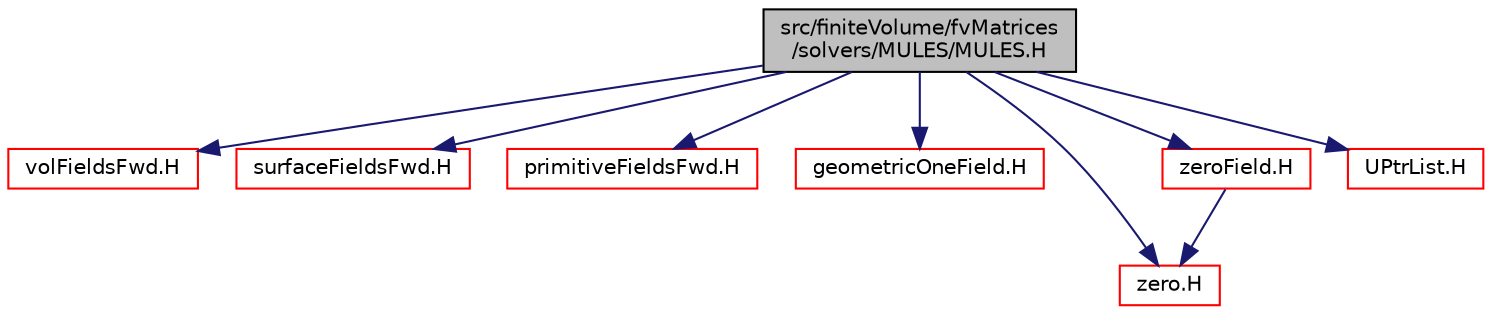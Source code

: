 digraph "src/finiteVolume/fvMatrices/solvers/MULES/MULES.H"
{
  bgcolor="transparent";
  edge [fontname="Helvetica",fontsize="10",labelfontname="Helvetica",labelfontsize="10"];
  node [fontname="Helvetica",fontsize="10",shape=record];
  Node0 [label="src/finiteVolume/fvMatrices\l/solvers/MULES/MULES.H",height=0.2,width=0.4,color="black", fillcolor="grey75", style="filled", fontcolor="black"];
  Node0 -> Node1 [color="midnightblue",fontsize="10",style="solid",fontname="Helvetica"];
  Node1 [label="volFieldsFwd.H",height=0.2,width=0.4,color="red",URL="$a02915.html"];
  Node0 -> Node73 [color="midnightblue",fontsize="10",style="solid",fontname="Helvetica"];
  Node73 [label="surfaceFieldsFwd.H",height=0.2,width=0.4,color="red",URL="$a02900.html"];
  Node0 -> Node74 [color="midnightblue",fontsize="10",style="solid",fontname="Helvetica"];
  Node74 [label="primitiveFieldsFwd.H",height=0.2,width=0.4,color="red",URL="$a10352.html",tooltip="Forward declarations of the specialisations of Field<T> for scalar, vector and tensor. "];
  Node0 -> Node75 [color="midnightblue",fontsize="10",style="solid",fontname="Helvetica"];
  Node75 [label="geometricOneField.H",height=0.2,width=0.4,color="red",URL="$a10556.html"];
  Node0 -> Node34 [color="midnightblue",fontsize="10",style="solid",fontname="Helvetica"];
  Node34 [label="zero.H",height=0.2,width=0.4,color="red",URL="$a13730.html"];
  Node0 -> Node143 [color="midnightblue",fontsize="10",style="solid",fontname="Helvetica"];
  Node143 [label="zeroField.H",height=0.2,width=0.4,color="red",URL="$a10511.html"];
  Node143 -> Node34 [color="midnightblue",fontsize="10",style="solid",fontname="Helvetica"];
  Node0 -> Node126 [color="midnightblue",fontsize="10",style="solid",fontname="Helvetica"];
  Node126 [label="UPtrList.H",height=0.2,width=0.4,color="red",URL="$a09473.html"];
}

